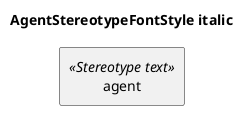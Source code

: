 @startuml
'!include ../../../plantuml-styles/plantuml-ae-skinparam-ex.iuml

title AgentStereotypeFontStyle italic
skinparam AgentStereotypeFontStyle italic

agent agent <<Stereotype text>>


@enduml